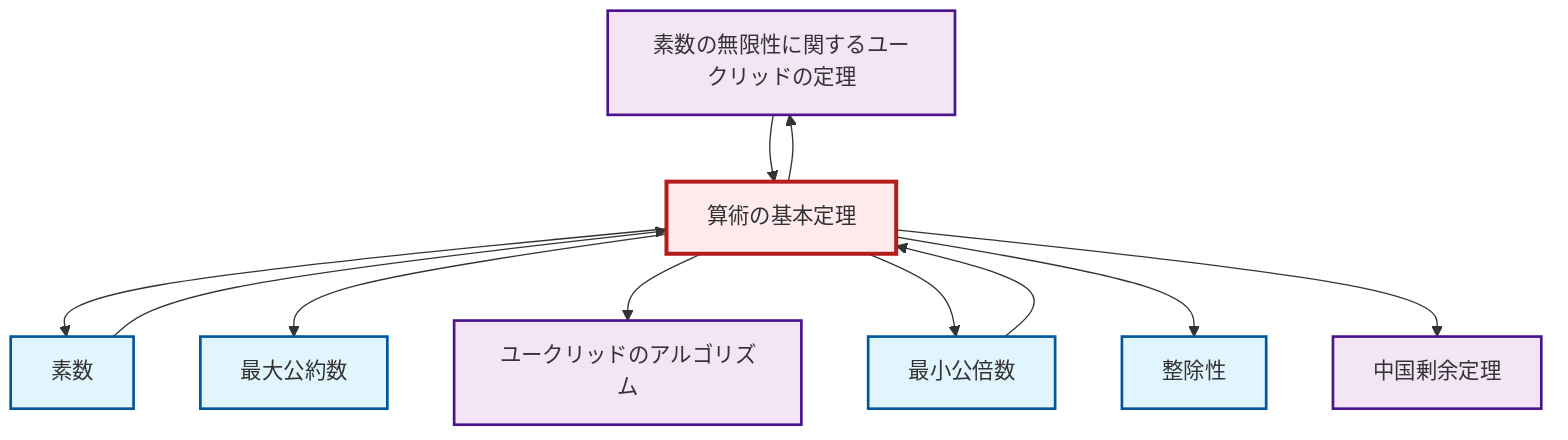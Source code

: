 graph TD
    classDef definition fill:#e1f5fe,stroke:#01579b,stroke-width:2px
    classDef theorem fill:#f3e5f5,stroke:#4a148c,stroke-width:2px
    classDef axiom fill:#fff3e0,stroke:#e65100,stroke-width:2px
    classDef example fill:#e8f5e9,stroke:#1b5e20,stroke-width:2px
    classDef current fill:#ffebee,stroke:#b71c1c,stroke-width:3px
    def-divisibility["整除性"]:::definition
    thm-euclid-infinitude-primes["素数の無限性に関するユークリッドの定理"]:::theorem
    def-gcd["最大公約数"]:::definition
    thm-fundamental-arithmetic["算術の基本定理"]:::theorem
    def-lcm["最小公倍数"]:::definition
    thm-euclidean-algorithm["ユークリッドのアルゴリズム"]:::theorem
    def-prime["素数"]:::definition
    thm-chinese-remainder["中国剰余定理"]:::theorem
    thm-fundamental-arithmetic --> def-prime
    def-lcm --> thm-fundamental-arithmetic
    thm-fundamental-arithmetic --> thm-euclid-infinitude-primes
    thm-fundamental-arithmetic --> def-gcd
    thm-fundamental-arithmetic --> thm-euclidean-algorithm
    thm-euclid-infinitude-primes --> thm-fundamental-arithmetic
    def-prime --> thm-fundamental-arithmetic
    thm-fundamental-arithmetic --> def-lcm
    thm-fundamental-arithmetic --> def-divisibility
    thm-fundamental-arithmetic --> thm-chinese-remainder
    class thm-fundamental-arithmetic current